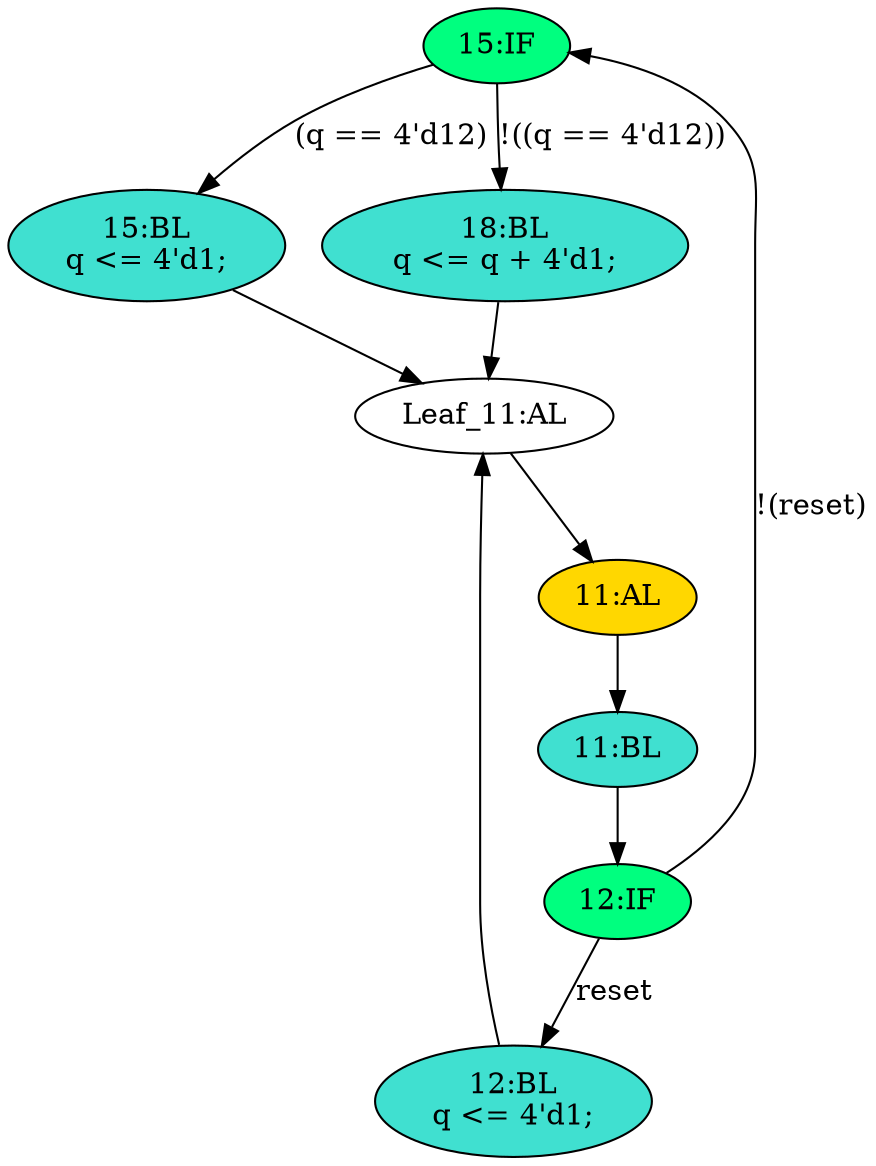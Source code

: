 strict digraph "compose( ,  )" {
	node [label="\N"];
	"15:IF"	[ast="<pyverilog.vparser.ast.IfStatement object at 0x7f30311e3210>",
		fillcolor=springgreen,
		label="15:IF",
		statements="[]",
		style=filled,
		typ=IfStatement];
	"15:BL"	[ast="<pyverilog.vparser.ast.Block object at 0x7f30311e33d0>",
		fillcolor=turquoise,
		label="15:BL
q <= 4'd1;",
		statements="[<pyverilog.vparser.ast.NonblockingSubstitution object at 0x7f30311e3890>]",
		style=filled,
		typ=Block];
	"15:IF" -> "15:BL"	[cond="['q']",
		label="(q == 4'd12)",
		lineno=15];
	"18:BL"	[ast="<pyverilog.vparser.ast.Block object at 0x7f303118ee90>",
		fillcolor=turquoise,
		label="18:BL
q <= q + 4'd1;",
		statements="[<pyverilog.vparser.ast.NonblockingSubstitution object at 0x7f30311f1550>]",
		style=filled,
		typ=Block];
	"15:IF" -> "18:BL"	[cond="['q']",
		label="!((q == 4'd12))",
		lineno=15];
	"12:IF"	[ast="<pyverilog.vparser.ast.IfStatement object at 0x7f30311f7090>",
		fillcolor=springgreen,
		label="12:IF",
		statements="[]",
		style=filled,
		typ=IfStatement];
	"12:IF" -> "15:IF"	[cond="['reset']",
		label="!(reset)",
		lineno=12];
	"12:BL"	[ast="<pyverilog.vparser.ast.Block object at 0x7f30314b5390>",
		fillcolor=turquoise,
		label="12:BL
q <= 4'd1;",
		statements="[<pyverilog.vparser.ast.NonblockingSubstitution object at 0x7f30311f7390>]",
		style=filled,
		typ=Block];
	"12:IF" -> "12:BL"	[cond="['reset']",
		label=reset,
		lineno=12];
	"Leaf_11:AL"	[def_var="['q']",
		label="Leaf_11:AL"];
	"15:BL" -> "Leaf_11:AL"	[cond="[]",
		lineno=None];
	"11:BL"	[ast="<pyverilog.vparser.ast.Block object at 0x7f30314b5690>",
		fillcolor=turquoise,
		label="11:BL",
		statements="[]",
		style=filled,
		typ=Block];
	"11:BL" -> "12:IF"	[cond="[]",
		lineno=None];
	"11:AL"	[ast="<pyverilog.vparser.ast.Always object at 0x7f30311ea150>",
		clk_sens=True,
		fillcolor=gold,
		label="11:AL",
		sens="['clk']",
		statements="[]",
		style=filled,
		typ=Always,
		use_var="['reset', 'q']"];
	"Leaf_11:AL" -> "11:AL";
	"18:BL" -> "Leaf_11:AL"	[cond="[]",
		lineno=None];
	"12:BL" -> "Leaf_11:AL"	[cond="[]",
		lineno=None];
	"11:AL" -> "11:BL"	[cond="[]",
		lineno=None];
}
